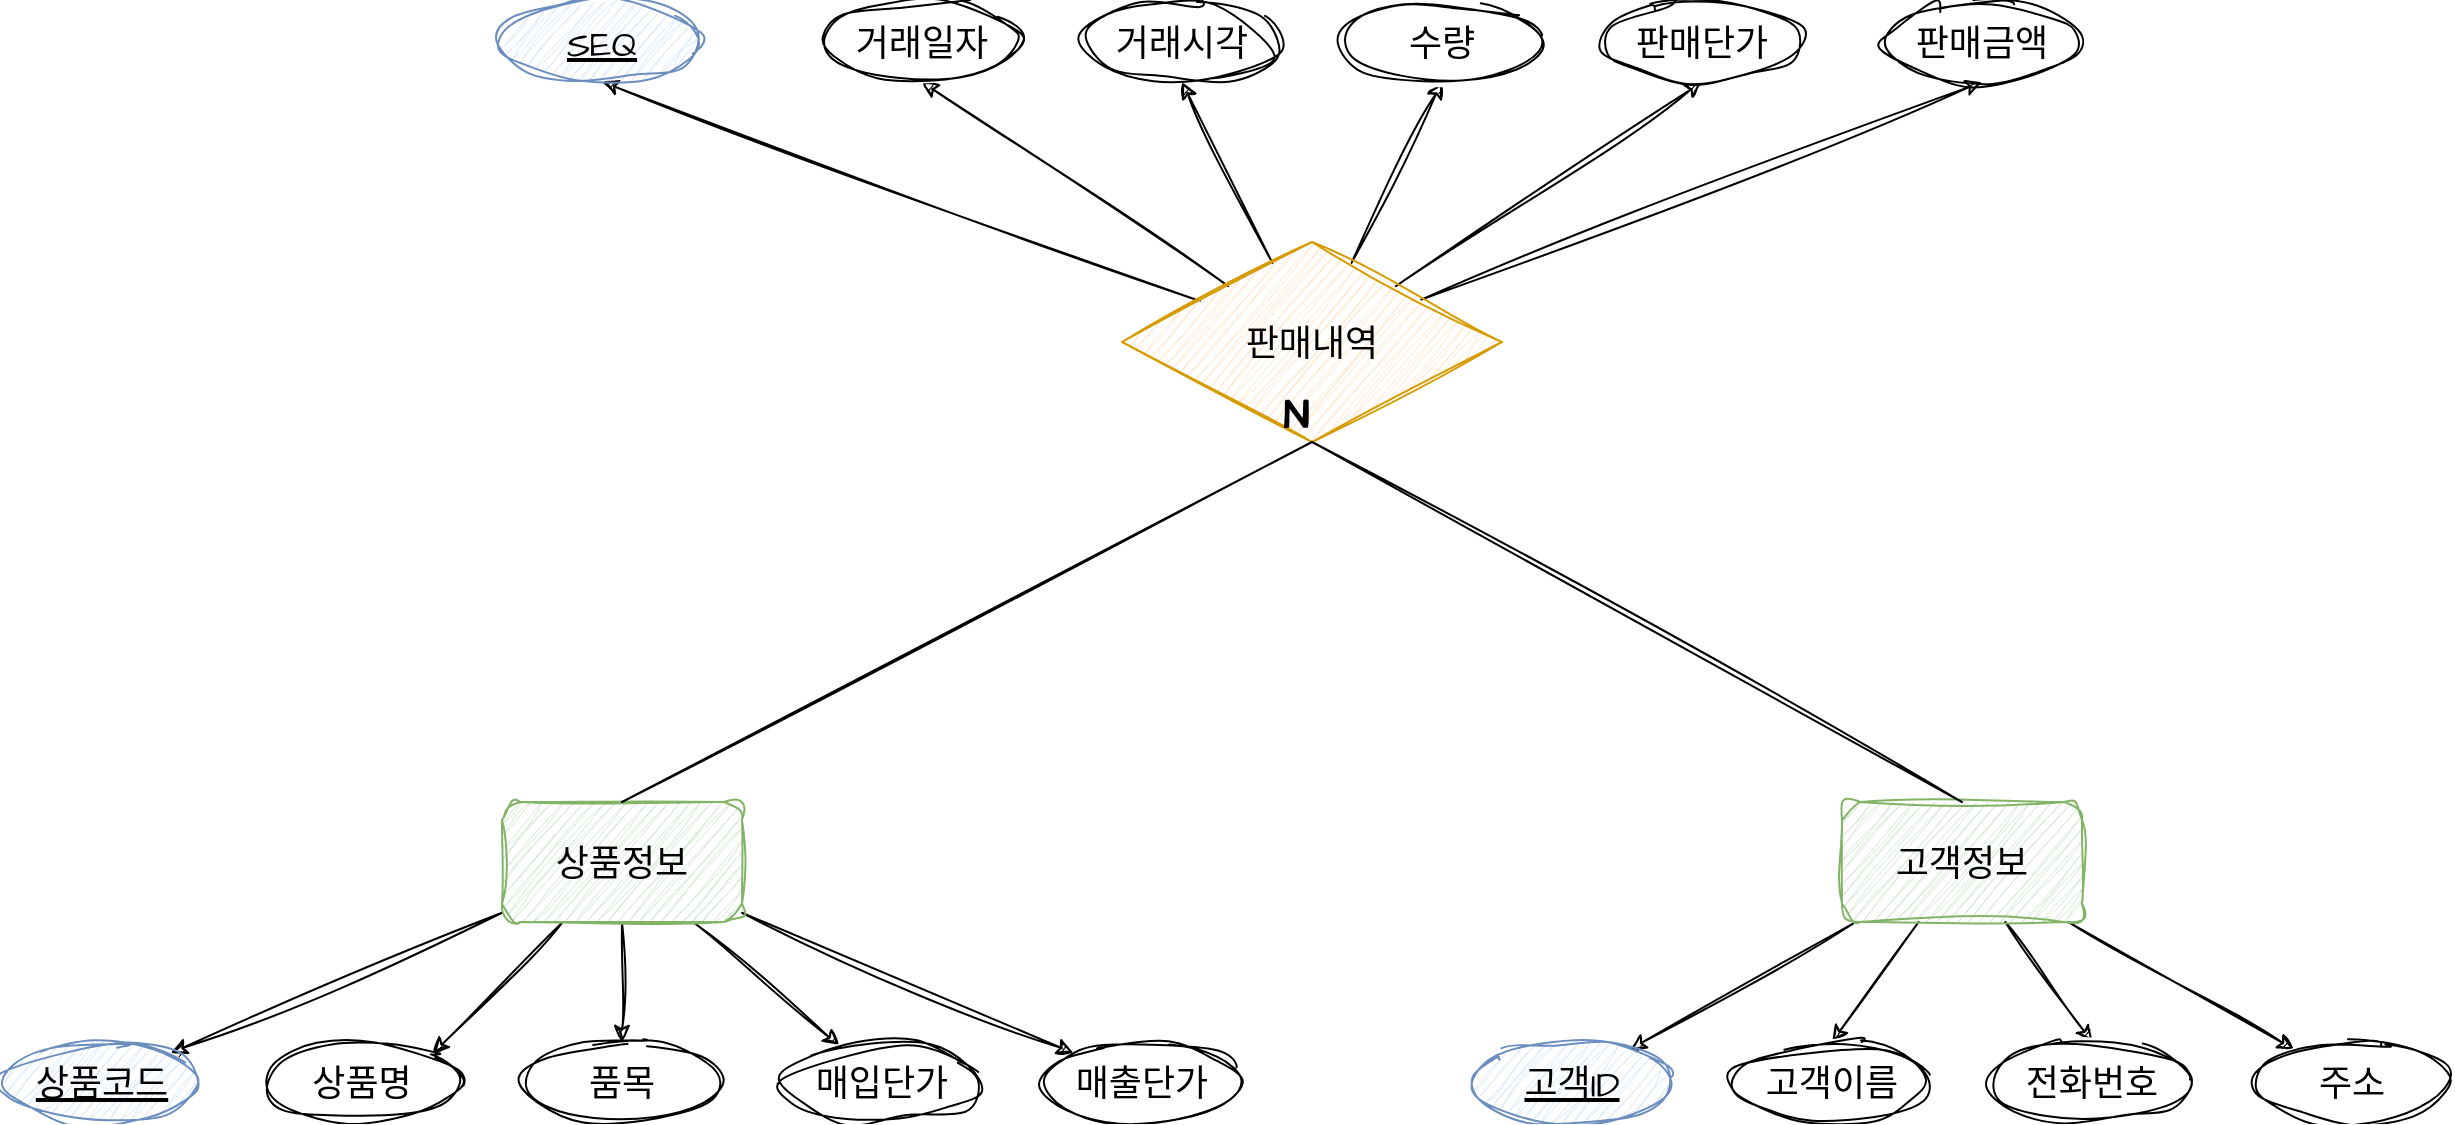 <mxfile version="21.3.7" type="device">
  <diagram name="페이지-1" id="Xg_q3Cot634-1ghx6dJ5">
    <mxGraphModel dx="2049" dy="1080" grid="1" gridSize="10" guides="1" tooltips="1" connect="1" arrows="1" fold="1" page="1" pageScale="1" pageWidth="4681" pageHeight="3300" math="0" shadow="0">
      <root>
        <mxCell id="0" />
        <mxCell id="1" parent="0" />
        <mxCell id="U9TERcy0e56pPqCLAwJ6-8" style="rounded=0;sketch=1;hachureGap=4;jiggle=2;curveFitting=1;orthogonalLoop=1;jettySize=auto;html=1;fontFamily=Architects Daughter;fontSource=https%3A%2F%2Ffonts.googleapis.com%2Fcss%3Ffamily%3DArchitects%2BDaughter;fontSize=16;" edge="1" parent="1" source="U9TERcy0e56pPqCLAwJ6-1" target="U9TERcy0e56pPqCLAwJ6-3">
          <mxGeometry relative="1" as="geometry" />
        </mxCell>
        <mxCell id="U9TERcy0e56pPqCLAwJ6-9" style="rounded=0;sketch=1;hachureGap=4;jiggle=2;curveFitting=1;orthogonalLoop=1;jettySize=auto;html=1;entryX=1;entryY=0;entryDx=0;entryDy=0;fontFamily=Architects Daughter;fontSource=https%3A%2F%2Ffonts.googleapis.com%2Fcss%3Ffamily%3DArchitects%2BDaughter;fontSize=16;" edge="1" parent="1" source="U9TERcy0e56pPqCLAwJ6-1" target="U9TERcy0e56pPqCLAwJ6-4">
          <mxGeometry relative="1" as="geometry" />
        </mxCell>
        <mxCell id="U9TERcy0e56pPqCLAwJ6-10" style="edgeStyle=orthogonalEdgeStyle;rounded=0;sketch=1;hachureGap=4;jiggle=2;curveFitting=1;orthogonalLoop=1;jettySize=auto;html=1;entryX=0.5;entryY=0;entryDx=0;entryDy=0;fontFamily=Architects Daughter;fontSource=https%3A%2F%2Ffonts.googleapis.com%2Fcss%3Ffamily%3DArchitects%2BDaughter;fontSize=16;" edge="1" parent="1" source="U9TERcy0e56pPqCLAwJ6-1" target="U9TERcy0e56pPqCLAwJ6-6">
          <mxGeometry relative="1" as="geometry" />
        </mxCell>
        <mxCell id="U9TERcy0e56pPqCLAwJ6-11" style="rounded=0;sketch=1;hachureGap=4;jiggle=2;curveFitting=1;orthogonalLoop=1;jettySize=auto;html=1;fontFamily=Architects Daughter;fontSource=https%3A%2F%2Ffonts.googleapis.com%2Fcss%3Ffamily%3DArchitects%2BDaughter;fontSize=16;" edge="1" parent="1" source="U9TERcy0e56pPqCLAwJ6-1" target="U9TERcy0e56pPqCLAwJ6-7">
          <mxGeometry relative="1" as="geometry" />
        </mxCell>
        <mxCell id="U9TERcy0e56pPqCLAwJ6-12" style="rounded=0;sketch=1;hachureGap=4;jiggle=2;curveFitting=1;orthogonalLoop=1;jettySize=auto;html=1;fontFamily=Architects Daughter;fontSource=https%3A%2F%2Ffonts.googleapis.com%2Fcss%3Ffamily%3DArchitects%2BDaughter;fontSize=16;" edge="1" parent="1" source="U9TERcy0e56pPqCLAwJ6-1" target="U9TERcy0e56pPqCLAwJ6-5">
          <mxGeometry relative="1" as="geometry" />
        </mxCell>
        <mxCell id="U9TERcy0e56pPqCLAwJ6-1" value="&lt;font style=&quot;font-size: 18px;&quot;&gt;상품정보&lt;/font&gt;" style="rounded=1;whiteSpace=wrap;html=1;sketch=1;hachureGap=4;jiggle=2;curveFitting=1;fontFamily=Architects Daughter;fontSource=https%3A%2F%2Ffonts.googleapis.com%2Fcss%3Ffamily%3DArchitects%2BDaughter;fontSize=20;fillColor=#d5e8d4;strokeColor=#82b366;" vertex="1" parent="1">
          <mxGeometry x="620" y="760" width="120" height="60" as="geometry" />
        </mxCell>
        <mxCell id="U9TERcy0e56pPqCLAwJ6-3" value="&lt;font style=&quot;font-size: 18px;&quot;&gt;상품코드&lt;/font&gt;" style="ellipse;whiteSpace=wrap;html=1;align=center;fontStyle=4;sketch=1;hachureGap=4;jiggle=2;curveFitting=1;fontFamily=Architects Daughter;fontSource=https%3A%2F%2Ffonts.googleapis.com%2Fcss%3Ffamily%3DArchitects%2BDaughter;fontSize=20;fillColor=#dae8fc;strokeColor=#6c8ebf;" vertex="1" parent="1">
          <mxGeometry x="370" y="880" width="100" height="40" as="geometry" />
        </mxCell>
        <mxCell id="U9TERcy0e56pPqCLAwJ6-4" value="&lt;font style=&quot;font-size: 18px;&quot;&gt;상품명&lt;/font&gt;" style="ellipse;whiteSpace=wrap;html=1;align=center;sketch=1;hachureGap=4;jiggle=2;curveFitting=1;fontFamily=Architects Daughter;fontSource=https%3A%2F%2Ffonts.googleapis.com%2Fcss%3Ffamily%3DArchitects%2BDaughter;fontSize=20;" vertex="1" parent="1">
          <mxGeometry x="500" y="880" width="100" height="40" as="geometry" />
        </mxCell>
        <mxCell id="U9TERcy0e56pPqCLAwJ6-5" value="&lt;font style=&quot;font-size: 18px;&quot;&gt;매출단가&lt;/font&gt;" style="ellipse;whiteSpace=wrap;html=1;align=center;sketch=1;hachureGap=4;jiggle=2;curveFitting=1;fontFamily=Architects Daughter;fontSource=https%3A%2F%2Ffonts.googleapis.com%2Fcss%3Ffamily%3DArchitects%2BDaughter;fontSize=20;" vertex="1" parent="1">
          <mxGeometry x="890" y="880" width="100" height="40" as="geometry" />
        </mxCell>
        <mxCell id="U9TERcy0e56pPqCLAwJ6-6" value="&lt;font style=&quot;font-size: 18px;&quot;&gt;품목&lt;/font&gt;" style="ellipse;whiteSpace=wrap;html=1;align=center;sketch=1;hachureGap=4;jiggle=2;curveFitting=1;fontFamily=Architects Daughter;fontSource=https%3A%2F%2Ffonts.googleapis.com%2Fcss%3Ffamily%3DArchitects%2BDaughter;fontSize=20;" vertex="1" parent="1">
          <mxGeometry x="630" y="880" width="100" height="40" as="geometry" />
        </mxCell>
        <mxCell id="U9TERcy0e56pPqCLAwJ6-7" value="&lt;font style=&quot;font-size: 18px;&quot;&gt;매입단가&lt;/font&gt;" style="ellipse;whiteSpace=wrap;html=1;align=center;sketch=1;hachureGap=4;jiggle=2;curveFitting=1;fontFamily=Architects Daughter;fontSource=https%3A%2F%2Ffonts.googleapis.com%2Fcss%3Ffamily%3DArchitects%2BDaughter;fontSize=20;" vertex="1" parent="1">
          <mxGeometry x="760" y="880" width="100" height="40" as="geometry" />
        </mxCell>
        <mxCell id="U9TERcy0e56pPqCLAwJ6-13" style="rounded=0;sketch=1;hachureGap=4;jiggle=2;curveFitting=1;orthogonalLoop=1;jettySize=auto;html=1;fontFamily=Architects Daughter;fontSource=https%3A%2F%2Ffonts.googleapis.com%2Fcss%3Ffamily%3DArchitects%2BDaughter;fontSize=16;" edge="1" parent="1" source="U9TERcy0e56pPqCLAwJ6-18" target="U9TERcy0e56pPqCLAwJ6-19">
          <mxGeometry relative="1" as="geometry" />
        </mxCell>
        <mxCell id="U9TERcy0e56pPqCLAwJ6-14" style="rounded=0;sketch=1;hachureGap=4;jiggle=2;curveFitting=1;orthogonalLoop=1;jettySize=auto;html=1;fontFamily=Architects Daughter;fontSource=https%3A%2F%2Ffonts.googleapis.com%2Fcss%3Ffamily%3DArchitects%2BDaughter;fontSize=16;entryX=0.5;entryY=0;entryDx=0;entryDy=0;" edge="1" parent="1" source="U9TERcy0e56pPqCLAwJ6-18" target="U9TERcy0e56pPqCLAwJ6-20">
          <mxGeometry relative="1" as="geometry" />
        </mxCell>
        <mxCell id="U9TERcy0e56pPqCLAwJ6-15" style="rounded=0;sketch=1;hachureGap=4;jiggle=2;curveFitting=1;orthogonalLoop=1;jettySize=auto;html=1;entryX=0.5;entryY=0;entryDx=0;entryDy=0;fontFamily=Architects Daughter;fontSource=https%3A%2F%2Ffonts.googleapis.com%2Fcss%3Ffamily%3DArchitects%2BDaughter;fontSize=16;" edge="1" parent="1" source="U9TERcy0e56pPqCLAwJ6-18" target="U9TERcy0e56pPqCLAwJ6-22">
          <mxGeometry relative="1" as="geometry" />
        </mxCell>
        <mxCell id="U9TERcy0e56pPqCLAwJ6-16" style="rounded=0;sketch=1;hachureGap=4;jiggle=2;curveFitting=1;orthogonalLoop=1;jettySize=auto;html=1;fontFamily=Architects Daughter;fontSource=https%3A%2F%2Ffonts.googleapis.com%2Fcss%3Ffamily%3DArchitects%2BDaughter;fontSize=16;" edge="1" parent="1" source="U9TERcy0e56pPqCLAwJ6-18" target="U9TERcy0e56pPqCLAwJ6-23">
          <mxGeometry relative="1" as="geometry" />
        </mxCell>
        <mxCell id="U9TERcy0e56pPqCLAwJ6-18" value="&lt;font style=&quot;font-size: 18px;&quot;&gt;고객정보&lt;/font&gt;" style="rounded=1;whiteSpace=wrap;html=1;sketch=1;hachureGap=4;jiggle=2;curveFitting=1;fontFamily=Architects Daughter;fontSource=https%3A%2F%2Ffonts.googleapis.com%2Fcss%3Ffamily%3DArchitects%2BDaughter;fontSize=20;fillColor=#d5e8d4;strokeColor=#82b366;" vertex="1" parent="1">
          <mxGeometry x="1290" y="760" width="120" height="60" as="geometry" />
        </mxCell>
        <mxCell id="U9TERcy0e56pPqCLAwJ6-19" value="&lt;font style=&quot;font-size: 18px;&quot;&gt;고객ID&lt;/font&gt;" style="ellipse;whiteSpace=wrap;html=1;align=center;fontStyle=4;sketch=1;hachureGap=4;jiggle=2;curveFitting=1;fontFamily=Architects Daughter;fontSource=https%3A%2F%2Ffonts.googleapis.com%2Fcss%3Ffamily%3DArchitects%2BDaughter;fontSize=20;fillColor=#dae8fc;strokeColor=#6c8ebf;" vertex="1" parent="1">
          <mxGeometry x="1105" y="880" width="100" height="40" as="geometry" />
        </mxCell>
        <mxCell id="U9TERcy0e56pPqCLAwJ6-20" value="&lt;span style=&quot;font-size: 18px;&quot;&gt;고객이름&lt;/span&gt;" style="ellipse;whiteSpace=wrap;html=1;align=center;sketch=1;hachureGap=4;jiggle=2;curveFitting=1;fontFamily=Architects Daughter;fontSource=https%3A%2F%2Ffonts.googleapis.com%2Fcss%3Ffamily%3DArchitects%2BDaughter;fontSize=20;" vertex="1" parent="1">
          <mxGeometry x="1235" y="880" width="100" height="40" as="geometry" />
        </mxCell>
        <mxCell id="U9TERcy0e56pPqCLAwJ6-22" value="&lt;font style=&quot;font-size: 18px;&quot;&gt;전화번호&lt;/font&gt;" style="ellipse;whiteSpace=wrap;html=1;align=center;sketch=1;hachureGap=4;jiggle=2;curveFitting=1;fontFamily=Architects Daughter;fontSource=https%3A%2F%2Ffonts.googleapis.com%2Fcss%3Ffamily%3DArchitects%2BDaughter;fontSize=20;" vertex="1" parent="1">
          <mxGeometry x="1365" y="880" width="100" height="40" as="geometry" />
        </mxCell>
        <mxCell id="U9TERcy0e56pPqCLAwJ6-23" value="&lt;font style=&quot;font-size: 18px;&quot;&gt;주소&lt;/font&gt;" style="ellipse;whiteSpace=wrap;html=1;align=center;sketch=1;hachureGap=4;jiggle=2;curveFitting=1;fontFamily=Architects Daughter;fontSource=https%3A%2F%2Ffonts.googleapis.com%2Fcss%3Ffamily%3DArchitects%2BDaughter;fontSize=20;" vertex="1" parent="1">
          <mxGeometry x="1495" y="880" width="100" height="40" as="geometry" />
        </mxCell>
        <mxCell id="U9TERcy0e56pPqCLAwJ6-34" style="rounded=0;sketch=1;hachureGap=4;jiggle=2;curveFitting=1;orthogonalLoop=1;jettySize=auto;html=1;entryX=0.5;entryY=1;entryDx=0;entryDy=0;fontFamily=Architects Daughter;fontSource=https%3A%2F%2Ffonts.googleapis.com%2Fcss%3Ffamily%3DArchitects%2BDaughter;fontSize=16;" edge="1" parent="1" source="U9TERcy0e56pPqCLAwJ6-24" target="U9TERcy0e56pPqCLAwJ6-29">
          <mxGeometry relative="1" as="geometry" />
        </mxCell>
        <mxCell id="U9TERcy0e56pPqCLAwJ6-35" style="rounded=0;sketch=1;hachureGap=4;jiggle=2;curveFitting=1;orthogonalLoop=1;jettySize=auto;html=1;entryX=0.5;entryY=1;entryDx=0;entryDy=0;fontFamily=Architects Daughter;fontSource=https%3A%2F%2Ffonts.googleapis.com%2Fcss%3Ffamily%3DArchitects%2BDaughter;fontSize=16;" edge="1" parent="1" source="U9TERcy0e56pPqCLAwJ6-24" target="U9TERcy0e56pPqCLAwJ6-31">
          <mxGeometry relative="1" as="geometry" />
        </mxCell>
        <mxCell id="U9TERcy0e56pPqCLAwJ6-36" style="rounded=0;sketch=1;hachureGap=4;jiggle=2;curveFitting=1;orthogonalLoop=1;jettySize=auto;html=1;entryX=0.5;entryY=1;entryDx=0;entryDy=0;fontFamily=Architects Daughter;fontSource=https%3A%2F%2Ffonts.googleapis.com%2Fcss%3Ffamily%3DArchitects%2BDaughter;fontSize=16;" edge="1" parent="1" source="U9TERcy0e56pPqCLAwJ6-24" target="U9TERcy0e56pPqCLAwJ6-32">
          <mxGeometry relative="1" as="geometry" />
        </mxCell>
        <mxCell id="U9TERcy0e56pPqCLAwJ6-37" style="rounded=0;sketch=1;hachureGap=4;jiggle=2;curveFitting=1;orthogonalLoop=1;jettySize=auto;html=1;entryX=0.5;entryY=1;entryDx=0;entryDy=0;fontFamily=Architects Daughter;fontSource=https%3A%2F%2Ffonts.googleapis.com%2Fcss%3Ffamily%3DArchitects%2BDaughter;fontSize=16;" edge="1" parent="1" source="U9TERcy0e56pPqCLAwJ6-24" target="U9TERcy0e56pPqCLAwJ6-30">
          <mxGeometry relative="1" as="geometry" />
        </mxCell>
        <mxCell id="U9TERcy0e56pPqCLAwJ6-38" style="rounded=0;sketch=1;hachureGap=4;jiggle=2;curveFitting=1;orthogonalLoop=1;jettySize=auto;html=1;entryX=0.5;entryY=1;entryDx=0;entryDy=0;fontFamily=Architects Daughter;fontSource=https%3A%2F%2Ffonts.googleapis.com%2Fcss%3Ffamily%3DArchitects%2BDaughter;fontSize=16;" edge="1" parent="1" source="U9TERcy0e56pPqCLAwJ6-24" target="U9TERcy0e56pPqCLAwJ6-33">
          <mxGeometry relative="1" as="geometry" />
        </mxCell>
        <mxCell id="U9TERcy0e56pPqCLAwJ6-40" style="rounded=0;sketch=1;hachureGap=4;jiggle=2;curveFitting=1;orthogonalLoop=1;jettySize=auto;html=1;entryX=0.5;entryY=1;entryDx=0;entryDy=0;fontFamily=Architects Daughter;fontSource=https%3A%2F%2Ffonts.googleapis.com%2Fcss%3Ffamily%3DArchitects%2BDaughter;fontSize=16;" edge="1" parent="1" source="U9TERcy0e56pPqCLAwJ6-24" target="U9TERcy0e56pPqCLAwJ6-39">
          <mxGeometry relative="1" as="geometry" />
        </mxCell>
        <mxCell id="U9TERcy0e56pPqCLAwJ6-24" value="&lt;font style=&quot;font-size: 18px;&quot;&gt;판매내역&lt;/font&gt;" style="shape=rhombus;perimeter=rhombusPerimeter;whiteSpace=wrap;html=1;align=center;sketch=1;hachureGap=4;jiggle=2;curveFitting=1;fontFamily=Architects Daughter;fontSource=https%3A%2F%2Ffonts.googleapis.com%2Fcss%3Ffamily%3DArchitects%2BDaughter;fontSize=20;fillColor=#ffe6cc;strokeColor=#d79b00;" vertex="1" parent="1">
          <mxGeometry x="930" y="480" width="190" height="100" as="geometry" />
        </mxCell>
        <mxCell id="U9TERcy0e56pPqCLAwJ6-25" value="" style="endArrow=none;html=1;rounded=0;sketch=1;hachureGap=4;jiggle=2;curveFitting=1;fontFamily=Architects Daughter;fontSource=https%3A%2F%2Ffonts.googleapis.com%2Fcss%3Ffamily%3DArchitects%2BDaughter;fontSize=16;exitX=0.5;exitY=0;exitDx=0;exitDy=0;entryX=0.5;entryY=1;entryDx=0;entryDy=0;" edge="1" parent="1" source="U9TERcy0e56pPqCLAwJ6-1" target="U9TERcy0e56pPqCLAwJ6-24">
          <mxGeometry relative="1" as="geometry">
            <mxPoint x="930" y="690" as="sourcePoint" />
            <mxPoint x="1090" y="690" as="targetPoint" />
          </mxGeometry>
        </mxCell>
        <mxCell id="U9TERcy0e56pPqCLAwJ6-26" value="N" style="resizable=0;html=1;whiteSpace=wrap;align=right;verticalAlign=bottom;sketch=1;hachureGap=4;jiggle=2;curveFitting=1;fontFamily=Architects Daughter;fontSource=https%3A%2F%2Ffonts.googleapis.com%2Fcss%3Ffamily%3DArchitects%2BDaughter;fontSize=20;" connectable="0" vertex="1" parent="U9TERcy0e56pPqCLAwJ6-25">
          <mxGeometry x="1" relative="1" as="geometry" />
        </mxCell>
        <mxCell id="U9TERcy0e56pPqCLAwJ6-27" value="" style="endArrow=none;html=1;rounded=0;sketch=1;hachureGap=4;jiggle=2;curveFitting=1;fontFamily=Architects Daughter;fontSource=https%3A%2F%2Ffonts.googleapis.com%2Fcss%3Ffamily%3DArchitects%2BDaughter;fontSize=16;exitX=0.5;exitY=0;exitDx=0;exitDy=0;entryX=0.5;entryY=1;entryDx=0;entryDy=0;" edge="1" parent="1" source="U9TERcy0e56pPqCLAwJ6-18" target="U9TERcy0e56pPqCLAwJ6-24">
          <mxGeometry relative="1" as="geometry">
            <mxPoint x="690" y="770" as="sourcePoint" />
            <mxPoint x="1000" y="585" as="targetPoint" />
          </mxGeometry>
        </mxCell>
        <mxCell id="U9TERcy0e56pPqCLAwJ6-28" value="N" style="resizable=0;html=1;whiteSpace=wrap;align=right;verticalAlign=bottom;sketch=1;hachureGap=4;jiggle=2;curveFitting=1;fontFamily=Architects Daughter;fontSource=https%3A%2F%2Ffonts.googleapis.com%2Fcss%3Ffamily%3DArchitects%2BDaughter;fontSize=20;" connectable="0" vertex="1" parent="U9TERcy0e56pPqCLAwJ6-27">
          <mxGeometry x="1" relative="1" as="geometry" />
        </mxCell>
        <mxCell id="U9TERcy0e56pPqCLAwJ6-29" value="&lt;font style=&quot;font-size: 18px;&quot;&gt;거래일자&lt;/font&gt;" style="ellipse;whiteSpace=wrap;html=1;align=center;sketch=1;hachureGap=4;jiggle=2;curveFitting=1;fontFamily=Architects Daughter;fontSource=https%3A%2F%2Ffonts.googleapis.com%2Fcss%3Ffamily%3DArchitects%2BDaughter;fontSize=20;" vertex="1" parent="1">
          <mxGeometry x="780" y="360" width="100" height="40" as="geometry" />
        </mxCell>
        <mxCell id="U9TERcy0e56pPqCLAwJ6-30" value="&lt;font style=&quot;font-size: 18px;&quot;&gt;판매단가&lt;/font&gt;" style="ellipse;whiteSpace=wrap;html=1;align=center;sketch=1;hachureGap=4;jiggle=2;curveFitting=1;fontFamily=Architects Daughter;fontSource=https%3A%2F%2Ffonts.googleapis.com%2Fcss%3Ffamily%3DArchitects%2BDaughter;fontSize=20;" vertex="1" parent="1">
          <mxGeometry x="1170" y="360" width="100" height="40" as="geometry" />
        </mxCell>
        <mxCell id="U9TERcy0e56pPqCLAwJ6-31" value="&lt;span style=&quot;font-size: 18px;&quot;&gt;거래시각&lt;/span&gt;" style="ellipse;whiteSpace=wrap;html=1;align=center;sketch=1;hachureGap=4;jiggle=2;curveFitting=1;fontFamily=Architects Daughter;fontSource=https%3A%2F%2Ffonts.googleapis.com%2Fcss%3Ffamily%3DArchitects%2BDaughter;fontSize=20;" vertex="1" parent="1">
          <mxGeometry x="910" y="360" width="100" height="40" as="geometry" />
        </mxCell>
        <mxCell id="U9TERcy0e56pPqCLAwJ6-32" value="&lt;font style=&quot;font-size: 18px;&quot;&gt;수량&lt;/font&gt;" style="ellipse;whiteSpace=wrap;html=1;align=center;sketch=1;hachureGap=4;jiggle=2;curveFitting=1;fontFamily=Architects Daughter;fontSource=https%3A%2F%2Ffonts.googleapis.com%2Fcss%3Ffamily%3DArchitects%2BDaughter;fontSize=20;" vertex="1" parent="1">
          <mxGeometry x="1040" y="360" width="100" height="40" as="geometry" />
        </mxCell>
        <mxCell id="U9TERcy0e56pPqCLAwJ6-33" value="&lt;font style=&quot;font-size: 18px;&quot;&gt;판매금액&lt;/font&gt;" style="ellipse;whiteSpace=wrap;html=1;align=center;sketch=1;hachureGap=4;jiggle=2;curveFitting=1;fontFamily=Architects Daughter;fontSource=https%3A%2F%2Ffonts.googleapis.com%2Fcss%3Ffamily%3DArchitects%2BDaughter;fontSize=20;" vertex="1" parent="1">
          <mxGeometry x="1310" y="360" width="100" height="40" as="geometry" />
        </mxCell>
        <mxCell id="U9TERcy0e56pPqCLAwJ6-39" value="&lt;span style=&quot;font-size: 18px;&quot;&gt;SEQ&lt;/span&gt;" style="ellipse;whiteSpace=wrap;html=1;align=center;fontStyle=4;sketch=1;hachureGap=4;jiggle=2;curveFitting=1;fontFamily=Architects Daughter;fontSource=https%3A%2F%2Ffonts.googleapis.com%2Fcss%3Ffamily%3DArchitects%2BDaughter;fontSize=20;fillColor=#dae8fc;strokeColor=#6c8ebf;" vertex="1" parent="1">
          <mxGeometry x="620" y="360" width="100" height="40" as="geometry" />
        </mxCell>
      </root>
    </mxGraphModel>
  </diagram>
</mxfile>
